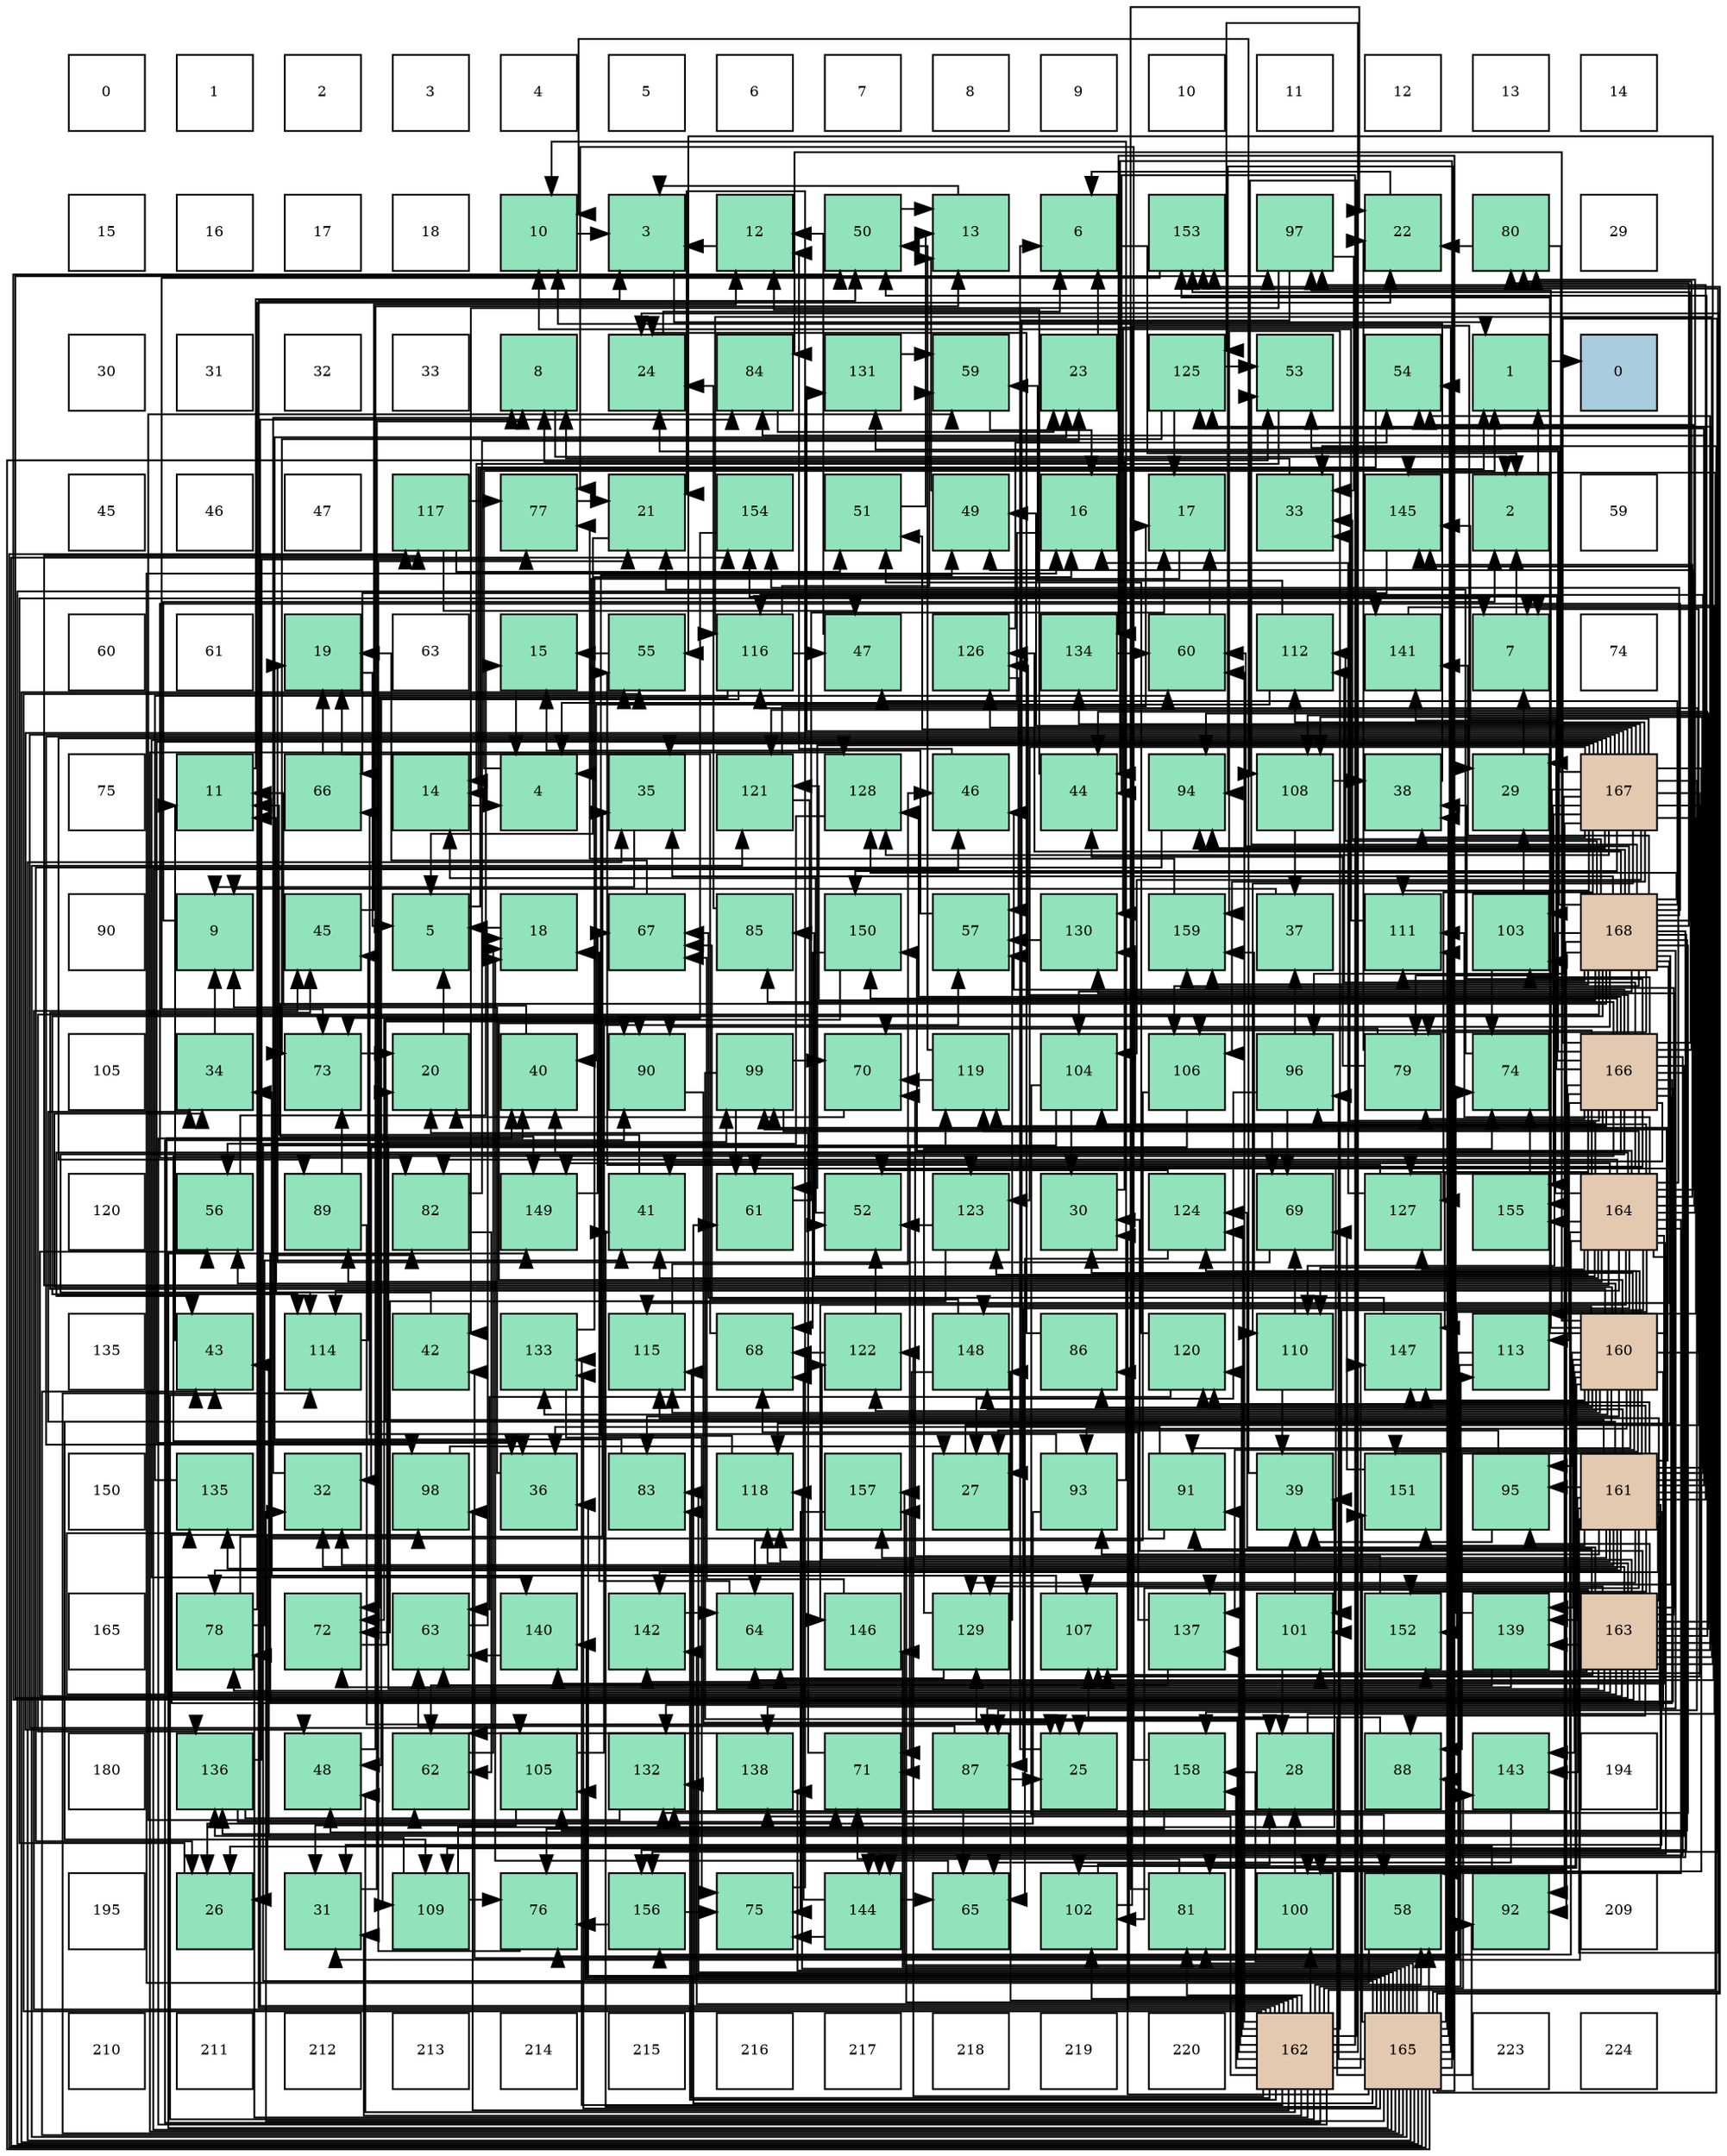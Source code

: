 digraph layout{
 rankdir=TB;
 splines=ortho;
 node [style=filled shape=square fixedsize=true width=0.6];
0[label="0", fontsize=8, fillcolor="#ffffff"];
1[label="1", fontsize=8, fillcolor="#ffffff"];
2[label="2", fontsize=8, fillcolor="#ffffff"];
3[label="3", fontsize=8, fillcolor="#ffffff"];
4[label="4", fontsize=8, fillcolor="#ffffff"];
5[label="5", fontsize=8, fillcolor="#ffffff"];
6[label="6", fontsize=8, fillcolor="#ffffff"];
7[label="7", fontsize=8, fillcolor="#ffffff"];
8[label="8", fontsize=8, fillcolor="#ffffff"];
9[label="9", fontsize=8, fillcolor="#ffffff"];
10[label="10", fontsize=8, fillcolor="#ffffff"];
11[label="11", fontsize=8, fillcolor="#ffffff"];
12[label="12", fontsize=8, fillcolor="#ffffff"];
13[label="13", fontsize=8, fillcolor="#ffffff"];
14[label="14", fontsize=8, fillcolor="#ffffff"];
15[label="15", fontsize=8, fillcolor="#ffffff"];
16[label="16", fontsize=8, fillcolor="#ffffff"];
17[label="17", fontsize=8, fillcolor="#ffffff"];
18[label="18", fontsize=8, fillcolor="#ffffff"];
19[label="10", fontsize=8, fillcolor="#91e3bb"];
20[label="3", fontsize=8, fillcolor="#91e3bb"];
21[label="12", fontsize=8, fillcolor="#91e3bb"];
22[label="50", fontsize=8, fillcolor="#91e3bb"];
23[label="13", fontsize=8, fillcolor="#91e3bb"];
24[label="6", fontsize=8, fillcolor="#91e3bb"];
25[label="153", fontsize=8, fillcolor="#91e3bb"];
26[label="97", fontsize=8, fillcolor="#91e3bb"];
27[label="22", fontsize=8, fillcolor="#91e3bb"];
28[label="80", fontsize=8, fillcolor="#91e3bb"];
29[label="29", fontsize=8, fillcolor="#ffffff"];
30[label="30", fontsize=8, fillcolor="#ffffff"];
31[label="31", fontsize=8, fillcolor="#ffffff"];
32[label="32", fontsize=8, fillcolor="#ffffff"];
33[label="33", fontsize=8, fillcolor="#ffffff"];
34[label="8", fontsize=8, fillcolor="#91e3bb"];
35[label="24", fontsize=8, fillcolor="#91e3bb"];
36[label="84", fontsize=8, fillcolor="#91e3bb"];
37[label="131", fontsize=8, fillcolor="#91e3bb"];
38[label="59", fontsize=8, fillcolor="#91e3bb"];
39[label="23", fontsize=8, fillcolor="#91e3bb"];
40[label="125", fontsize=8, fillcolor="#91e3bb"];
41[label="53", fontsize=8, fillcolor="#91e3bb"];
42[label="54", fontsize=8, fillcolor="#91e3bb"];
43[label="1", fontsize=8, fillcolor="#91e3bb"];
44[label="0", fontsize=8, fillcolor="#a9ccde"];
45[label="45", fontsize=8, fillcolor="#ffffff"];
46[label="46", fontsize=8, fillcolor="#ffffff"];
47[label="47", fontsize=8, fillcolor="#ffffff"];
48[label="117", fontsize=8, fillcolor="#91e3bb"];
49[label="77", fontsize=8, fillcolor="#91e3bb"];
50[label="21", fontsize=8, fillcolor="#91e3bb"];
51[label="154", fontsize=8, fillcolor="#91e3bb"];
52[label="51", fontsize=8, fillcolor="#91e3bb"];
53[label="49", fontsize=8, fillcolor="#91e3bb"];
54[label="16", fontsize=8, fillcolor="#91e3bb"];
55[label="17", fontsize=8, fillcolor="#91e3bb"];
56[label="33", fontsize=8, fillcolor="#91e3bb"];
57[label="145", fontsize=8, fillcolor="#91e3bb"];
58[label="2", fontsize=8, fillcolor="#91e3bb"];
59[label="59", fontsize=8, fillcolor="#ffffff"];
60[label="60", fontsize=8, fillcolor="#ffffff"];
61[label="61", fontsize=8, fillcolor="#ffffff"];
62[label="19", fontsize=8, fillcolor="#91e3bb"];
63[label="63", fontsize=8, fillcolor="#ffffff"];
64[label="15", fontsize=8, fillcolor="#91e3bb"];
65[label="55", fontsize=8, fillcolor="#91e3bb"];
66[label="116", fontsize=8, fillcolor="#91e3bb"];
67[label="47", fontsize=8, fillcolor="#91e3bb"];
68[label="126", fontsize=8, fillcolor="#91e3bb"];
69[label="134", fontsize=8, fillcolor="#91e3bb"];
70[label="60", fontsize=8, fillcolor="#91e3bb"];
71[label="112", fontsize=8, fillcolor="#91e3bb"];
72[label="141", fontsize=8, fillcolor="#91e3bb"];
73[label="7", fontsize=8, fillcolor="#91e3bb"];
74[label="74", fontsize=8, fillcolor="#ffffff"];
75[label="75", fontsize=8, fillcolor="#ffffff"];
76[label="11", fontsize=8, fillcolor="#91e3bb"];
77[label="66", fontsize=8, fillcolor="#91e3bb"];
78[label="14", fontsize=8, fillcolor="#91e3bb"];
79[label="4", fontsize=8, fillcolor="#91e3bb"];
80[label="35", fontsize=8, fillcolor="#91e3bb"];
81[label="121", fontsize=8, fillcolor="#91e3bb"];
82[label="128", fontsize=8, fillcolor="#91e3bb"];
83[label="46", fontsize=8, fillcolor="#91e3bb"];
84[label="44", fontsize=8, fillcolor="#91e3bb"];
85[label="94", fontsize=8, fillcolor="#91e3bb"];
86[label="108", fontsize=8, fillcolor="#91e3bb"];
87[label="38", fontsize=8, fillcolor="#91e3bb"];
88[label="29", fontsize=8, fillcolor="#91e3bb"];
89[label="167", fontsize=8, fillcolor="#e3c9af"];
90[label="90", fontsize=8, fillcolor="#ffffff"];
91[label="9", fontsize=8, fillcolor="#91e3bb"];
92[label="45", fontsize=8, fillcolor="#91e3bb"];
93[label="5", fontsize=8, fillcolor="#91e3bb"];
94[label="18", fontsize=8, fillcolor="#91e3bb"];
95[label="67", fontsize=8, fillcolor="#91e3bb"];
96[label="85", fontsize=8, fillcolor="#91e3bb"];
97[label="150", fontsize=8, fillcolor="#91e3bb"];
98[label="57", fontsize=8, fillcolor="#91e3bb"];
99[label="130", fontsize=8, fillcolor="#91e3bb"];
100[label="159", fontsize=8, fillcolor="#91e3bb"];
101[label="37", fontsize=8, fillcolor="#91e3bb"];
102[label="111", fontsize=8, fillcolor="#91e3bb"];
103[label="103", fontsize=8, fillcolor="#91e3bb"];
104[label="168", fontsize=8, fillcolor="#e3c9af"];
105[label="105", fontsize=8, fillcolor="#ffffff"];
106[label="34", fontsize=8, fillcolor="#91e3bb"];
107[label="73", fontsize=8, fillcolor="#91e3bb"];
108[label="20", fontsize=8, fillcolor="#91e3bb"];
109[label="40", fontsize=8, fillcolor="#91e3bb"];
110[label="90", fontsize=8, fillcolor="#91e3bb"];
111[label="99", fontsize=8, fillcolor="#91e3bb"];
112[label="70", fontsize=8, fillcolor="#91e3bb"];
113[label="119", fontsize=8, fillcolor="#91e3bb"];
114[label="104", fontsize=8, fillcolor="#91e3bb"];
115[label="106", fontsize=8, fillcolor="#91e3bb"];
116[label="96", fontsize=8, fillcolor="#91e3bb"];
117[label="79", fontsize=8, fillcolor="#91e3bb"];
118[label="74", fontsize=8, fillcolor="#91e3bb"];
119[label="166", fontsize=8, fillcolor="#e3c9af"];
120[label="120", fontsize=8, fillcolor="#ffffff"];
121[label="56", fontsize=8, fillcolor="#91e3bb"];
122[label="89", fontsize=8, fillcolor="#91e3bb"];
123[label="82", fontsize=8, fillcolor="#91e3bb"];
124[label="149", fontsize=8, fillcolor="#91e3bb"];
125[label="41", fontsize=8, fillcolor="#91e3bb"];
126[label="61", fontsize=8, fillcolor="#91e3bb"];
127[label="52", fontsize=8, fillcolor="#91e3bb"];
128[label="123", fontsize=8, fillcolor="#91e3bb"];
129[label="30", fontsize=8, fillcolor="#91e3bb"];
130[label="124", fontsize=8, fillcolor="#91e3bb"];
131[label="69", fontsize=8, fillcolor="#91e3bb"];
132[label="127", fontsize=8, fillcolor="#91e3bb"];
133[label="155", fontsize=8, fillcolor="#91e3bb"];
134[label="164", fontsize=8, fillcolor="#e3c9af"];
135[label="135", fontsize=8, fillcolor="#ffffff"];
136[label="43", fontsize=8, fillcolor="#91e3bb"];
137[label="114", fontsize=8, fillcolor="#91e3bb"];
138[label="42", fontsize=8, fillcolor="#91e3bb"];
139[label="133", fontsize=8, fillcolor="#91e3bb"];
140[label="115", fontsize=8, fillcolor="#91e3bb"];
141[label="68", fontsize=8, fillcolor="#91e3bb"];
142[label="122", fontsize=8, fillcolor="#91e3bb"];
143[label="148", fontsize=8, fillcolor="#91e3bb"];
144[label="86", fontsize=8, fillcolor="#91e3bb"];
145[label="120", fontsize=8, fillcolor="#91e3bb"];
146[label="110", fontsize=8, fillcolor="#91e3bb"];
147[label="147", fontsize=8, fillcolor="#91e3bb"];
148[label="113", fontsize=8, fillcolor="#91e3bb"];
149[label="160", fontsize=8, fillcolor="#e3c9af"];
150[label="150", fontsize=8, fillcolor="#ffffff"];
151[label="135", fontsize=8, fillcolor="#91e3bb"];
152[label="32", fontsize=8, fillcolor="#91e3bb"];
153[label="98", fontsize=8, fillcolor="#91e3bb"];
154[label="36", fontsize=8, fillcolor="#91e3bb"];
155[label="83", fontsize=8, fillcolor="#91e3bb"];
156[label="118", fontsize=8, fillcolor="#91e3bb"];
157[label="157", fontsize=8, fillcolor="#91e3bb"];
158[label="27", fontsize=8, fillcolor="#91e3bb"];
159[label="93", fontsize=8, fillcolor="#91e3bb"];
160[label="91", fontsize=8, fillcolor="#91e3bb"];
161[label="39", fontsize=8, fillcolor="#91e3bb"];
162[label="151", fontsize=8, fillcolor="#91e3bb"];
163[label="95", fontsize=8, fillcolor="#91e3bb"];
164[label="161", fontsize=8, fillcolor="#e3c9af"];
165[label="165", fontsize=8, fillcolor="#ffffff"];
166[label="78", fontsize=8, fillcolor="#91e3bb"];
167[label="72", fontsize=8, fillcolor="#91e3bb"];
168[label="63", fontsize=8, fillcolor="#91e3bb"];
169[label="140", fontsize=8, fillcolor="#91e3bb"];
170[label="142", fontsize=8, fillcolor="#91e3bb"];
171[label="64", fontsize=8, fillcolor="#91e3bb"];
172[label="146", fontsize=8, fillcolor="#91e3bb"];
173[label="129", fontsize=8, fillcolor="#91e3bb"];
174[label="107", fontsize=8, fillcolor="#91e3bb"];
175[label="137", fontsize=8, fillcolor="#91e3bb"];
176[label="101", fontsize=8, fillcolor="#91e3bb"];
177[label="152", fontsize=8, fillcolor="#91e3bb"];
178[label="139", fontsize=8, fillcolor="#91e3bb"];
179[label="163", fontsize=8, fillcolor="#e3c9af"];
180[label="180", fontsize=8, fillcolor="#ffffff"];
181[label="136", fontsize=8, fillcolor="#91e3bb"];
182[label="48", fontsize=8, fillcolor="#91e3bb"];
183[label="62", fontsize=8, fillcolor="#91e3bb"];
184[label="105", fontsize=8, fillcolor="#91e3bb"];
185[label="132", fontsize=8, fillcolor="#91e3bb"];
186[label="138", fontsize=8, fillcolor="#91e3bb"];
187[label="71", fontsize=8, fillcolor="#91e3bb"];
188[label="87", fontsize=8, fillcolor="#91e3bb"];
189[label="25", fontsize=8, fillcolor="#91e3bb"];
190[label="158", fontsize=8, fillcolor="#91e3bb"];
191[label="28", fontsize=8, fillcolor="#91e3bb"];
192[label="88", fontsize=8, fillcolor="#91e3bb"];
193[label="143", fontsize=8, fillcolor="#91e3bb"];
194[label="194", fontsize=8, fillcolor="#ffffff"];
195[label="195", fontsize=8, fillcolor="#ffffff"];
196[label="26", fontsize=8, fillcolor="#91e3bb"];
197[label="31", fontsize=8, fillcolor="#91e3bb"];
198[label="109", fontsize=8, fillcolor="#91e3bb"];
199[label="76", fontsize=8, fillcolor="#91e3bb"];
200[label="156", fontsize=8, fillcolor="#91e3bb"];
201[label="75", fontsize=8, fillcolor="#91e3bb"];
202[label="144", fontsize=8, fillcolor="#91e3bb"];
203[label="65", fontsize=8, fillcolor="#91e3bb"];
204[label="102", fontsize=8, fillcolor="#91e3bb"];
205[label="81", fontsize=8, fillcolor="#91e3bb"];
206[label="100", fontsize=8, fillcolor="#91e3bb"];
207[label="58", fontsize=8, fillcolor="#91e3bb"];
208[label="92", fontsize=8, fillcolor="#91e3bb"];
209[label="209", fontsize=8, fillcolor="#ffffff"];
210[label="210", fontsize=8, fillcolor="#ffffff"];
211[label="211", fontsize=8, fillcolor="#ffffff"];
212[label="212", fontsize=8, fillcolor="#ffffff"];
213[label="213", fontsize=8, fillcolor="#ffffff"];
214[label="214", fontsize=8, fillcolor="#ffffff"];
215[label="215", fontsize=8, fillcolor="#ffffff"];
216[label="216", fontsize=8, fillcolor="#ffffff"];
217[label="217", fontsize=8, fillcolor="#ffffff"];
218[label="218", fontsize=8, fillcolor="#ffffff"];
219[label="219", fontsize=8, fillcolor="#ffffff"];
220[label="220", fontsize=8, fillcolor="#ffffff"];
221[label="162", fontsize=8, fillcolor="#e3c9af"];
222[label="165", fontsize=8, fillcolor="#e3c9af"];
223[label="223", fontsize=8, fillcolor="#ffffff"];
224[label="224", fontsize=8, fillcolor="#ffffff"];
edge [constraint=false, style=vis];43 -> 44;
58 -> 43;
20 -> 43;
79 -> 43;
93 -> 43;
24 -> 58;
73 -> 58;
34 -> 58;
91 -> 58;
19 -> 20;
76 -> 20;
21 -> 20;
23 -> 20;
78 -> 79;
64 -> 79;
54 -> 79;
55 -> 79;
94 -> 93;
62 -> 93;
108 -> 93;
50 -> 93;
27 -> 24;
39 -> 24;
35 -> 24;
189 -> 24;
196 -> 73;
158 -> 73;
191 -> 73;
88 -> 73;
129 -> 34;
197 -> 34;
152 -> 34;
56 -> 34;
106 -> 91;
80 -> 91;
154 -> 91;
101 -> 91;
87 -> 19;
161 -> 19;
109 -> 76;
125 -> 76;
138 -> 76;
136 -> 76;
84 -> 21;
92 -> 21;
83 -> 21;
67 -> 21;
182 -> 23;
53 -> 23;
22 -> 23;
52 -> 23;
127 -> 78;
41 -> 78;
42 -> 78;
65 -> 64;
121 -> 64;
98 -> 64;
207 -> 54;
38 -> 54;
70 -> 55;
126 -> 55;
183 -> 94;
168 -> 94;
171 -> 94;
203 -> 94;
77 -> 62;
95 -> 62;
141 -> 62;
131 -> 62;
112 -> 108;
187 -> 108;
167 -> 108;
107 -> 108;
118 -> 50;
201 -> 50;
199 -> 50;
49 -> 50;
166 -> 27;
166 -> 80;
166 -> 125;
117 -> 27;
117 -> 84;
117 -> 112;
28 -> 27;
28 -> 88;
205 -> 27;
205 -> 187;
123 -> 39;
123 -> 183;
155 -> 39;
36 -> 39;
96 -> 35;
144 -> 35;
188 -> 189;
188 -> 168;
188 -> 203;
192 -> 189;
122 -> 189;
122 -> 107;
110 -> 189;
160 -> 196;
160 -> 154;
208 -> 196;
159 -> 19;
159 -> 196;
159 -> 77;
85 -> 196;
163 -> 158;
163 -> 161;
116 -> 158;
116 -> 101;
116 -> 131;
26 -> 158;
26 -> 56;
26 -> 138;
153 -> 158;
111 -> 191;
111 -> 126;
111 -> 131;
111 -> 112;
206 -> 191;
176 -> 191;
176 -> 161;
204 -> 191;
204 -> 88;
103 -> 88;
103 -> 118;
114 -> 129;
114 -> 207;
114 -> 187;
184 -> 197;
184 -> 98;
115 -> 152;
115 -> 171;
174 -> 106;
86 -> 101;
86 -> 87;
198 -> 161;
198 -> 136;
198 -> 199;
146 -> 161;
146 -> 131;
102 -> 19;
71 -> 109;
71 -> 38;
148 -> 138;
148 -> 199;
137 -> 92;
140 -> 83;
66 -> 67;
66 -> 182;
66 -> 38;
66 -> 167;
48 -> 67;
48 -> 52;
48 -> 49;
156 -> 53;
113 -> 22;
113 -> 112;
145 -> 52;
145 -> 168;
81 -> 55;
81 -> 127;
142 -> 127;
142 -> 141;
128 -> 127;
128 -> 167;
130 -> 127;
130 -> 203;
40 -> 55;
40 -> 41;
40 -> 107;
68 -> 42;
68 -> 98;
132 -> 54;
132 -> 65;
82 -> 121;
173 -> 98;
173 -> 171;
173 -> 118;
99 -> 98;
37 -> 38;
185 -> 38;
139 -> 54;
139 -> 201;
69 -> 70;
151 -> 70;
181 -> 183;
181 -> 187;
181 -> 49;
175 -> 183;
175 -> 141;
186 -> 183;
178 -> 168;
178 -> 167;
178 -> 118;
169 -> 168;
72 -> 171;
170 -> 171;
193 -> 203;
202 -> 203;
202 -> 141;
202 -> 201;
57 -> 77;
172 -> 95;
147 -> 95;
143 -> 95;
143 -> 187;
124 -> 95;
97 -> 141;
97 -> 167;
162 -> 131;
177 -> 112;
25 -> 107;
51 -> 107;
133 -> 118;
200 -> 201;
200 -> 199;
157 -> 201;
190 -> 199;
190 -> 49;
100 -> 49;
149 -> 129;
149 -> 106;
149 -> 92;
149 -> 121;
149 -> 205;
149 -> 155;
149 -> 36;
149 -> 144;
149 -> 192;
149 -> 110;
149 -> 160;
149 -> 159;
149 -> 163;
149 -> 26;
149 -> 111;
149 -> 204;
149 -> 198;
149 -> 140;
149 -> 66;
149 -> 145;
149 -> 142;
149 -> 130;
149 -> 139;
149 -> 175;
149 -> 186;
149 -> 178;
149 -> 193;
149 -> 147;
149 -> 143;
149 -> 162;
149 -> 25;
149 -> 190;
149 -> 100;
164 -> 197;
164 -> 152;
164 -> 106;
164 -> 22;
164 -> 166;
164 -> 36;
164 -> 110;
164 -> 159;
164 -> 163;
164 -> 26;
164 -> 111;
164 -> 204;
164 -> 86;
164 -> 198;
164 -> 66;
164 -> 156;
164 -> 145;
164 -> 40;
164 -> 173;
164 -> 185;
164 -> 151;
164 -> 178;
164 -> 170;
164 -> 193;
164 -> 147;
164 -> 143;
164 -> 162;
164 -> 177;
164 -> 25;
164 -> 157;
221 -> 197;
221 -> 109;
221 -> 136;
221 -> 84;
221 -> 92;
221 -> 182;
221 -> 22;
221 -> 65;
221 -> 207;
221 -> 70;
221 -> 166;
221 -> 205;
221 -> 155;
221 -> 36;
221 -> 144;
221 -> 110;
221 -> 160;
221 -> 153;
221 -> 206;
221 -> 204;
221 -> 86;
221 -> 148;
221 -> 140;
221 -> 145;
221 -> 142;
221 -> 130;
221 -> 40;
221 -> 173;
221 -> 139;
221 -> 175;
221 -> 186;
221 -> 170;
221 -> 193;
221 -> 57;
221 -> 147;
221 -> 143;
221 -> 157;
221 -> 190;
221 -> 100;
179 -> 129;
179 -> 197;
179 -> 152;
179 -> 109;
179 -> 84;
179 -> 22;
179 -> 42;
179 -> 65;
179 -> 121;
179 -> 166;
179 -> 192;
179 -> 160;
179 -> 85;
179 -> 163;
179 -> 26;
179 -> 111;
179 -> 174;
179 -> 86;
179 -> 198;
179 -> 140;
179 -> 66;
179 -> 156;
179 -> 142;
179 -> 130;
179 -> 40;
179 -> 173;
179 -> 99;
179 -> 151;
179 -> 175;
179 -> 178;
179 -> 177;
179 -> 100;
134 -> 109;
134 -> 125;
134 -> 53;
134 -> 42;
134 -> 207;
134 -> 28;
134 -> 123;
134 -> 96;
134 -> 188;
134 -> 122;
134 -> 116;
134 -> 176;
134 -> 103;
134 -> 102;
134 -> 137;
134 -> 48;
134 -> 113;
134 -> 81;
134 -> 128;
134 -> 132;
134 -> 99;
134 -> 185;
134 -> 181;
134 -> 169;
134 -> 170;
134 -> 202;
134 -> 57;
134 -> 172;
134 -> 124;
134 -> 97;
134 -> 177;
134 -> 133;
134 -> 200;
222 -> 35;
222 -> 129;
222 -> 152;
222 -> 56;
222 -> 80;
222 -> 154;
222 -> 87;
222 -> 125;
222 -> 136;
222 -> 84;
222 -> 83;
222 -> 41;
222 -> 42;
222 -> 65;
222 -> 207;
222 -> 126;
222 -> 205;
222 -> 155;
222 -> 192;
222 -> 208;
222 -> 85;
222 -> 116;
222 -> 184;
222 -> 174;
222 -> 102;
222 -> 137;
222 -> 48;
222 -> 156;
222 -> 113;
222 -> 81;
222 -> 82;
222 -> 99;
222 -> 185;
222 -> 139;
222 -> 69;
222 -> 186;
222 -> 169;
222 -> 72;
222 -> 172;
222 -> 124;
222 -> 162;
222 -> 25;
222 -> 51;
222 -> 157;
222 -> 190;
119 -> 56;
119 -> 154;
119 -> 87;
119 -> 125;
119 -> 136;
119 -> 83;
119 -> 182;
119 -> 117;
119 -> 28;
119 -> 123;
119 -> 96;
119 -> 153;
119 -> 176;
119 -> 103;
119 -> 114;
119 -> 115;
119 -> 174;
119 -> 146;
119 -> 71;
119 -> 148;
119 -> 137;
119 -> 113;
119 -> 128;
119 -> 68;
119 -> 132;
119 -> 82;
119 -> 37;
119 -> 181;
119 -> 72;
119 -> 202;
119 -> 57;
119 -> 147;
119 -> 97;
119 -> 51;
119 -> 133;
119 -> 200;
89 -> 80;
89 -> 154;
89 -> 87;
89 -> 182;
89 -> 53;
89 -> 52;
89 -> 41;
89 -> 126;
89 -> 117;
89 -> 188;
89 -> 122;
89 -> 208;
89 -> 85;
89 -> 116;
89 -> 153;
89 -> 206;
89 -> 176;
89 -> 103;
89 -> 114;
89 -> 184;
89 -> 115;
89 -> 174;
89 -> 146;
89 -> 102;
89 -> 71;
89 -> 148;
89 -> 128;
89 -> 68;
89 -> 132;
89 -> 82;
89 -> 37;
89 -> 69;
89 -> 169;
89 -> 57;
89 -> 97;
89 -> 133;
104 -> 35;
104 -> 56;
104 -> 80;
104 -> 67;
104 -> 41;
104 -> 70;
104 -> 126;
104 -> 117;
104 -> 28;
104 -> 123;
104 -> 188;
104 -> 110;
104 -> 208;
104 -> 85;
104 -> 206;
104 -> 114;
104 -> 184;
104 -> 115;
104 -> 146;
104 -> 102;
104 -> 71;
104 -> 137;
104 -> 140;
104 -> 156;
104 -> 81;
104 -> 68;
104 -> 82;
104 -> 185;
104 -> 181;
104 -> 72;
104 -> 202;
104 -> 124;
104 -> 25;
104 -> 51;
104 -> 200;
104 -> 100;
edge [constraint=true, style=invis];
0 -> 15 -> 30 -> 45 -> 60 -> 75 -> 90 -> 105 -> 120 -> 135 -> 150 -> 165 -> 180 -> 195 -> 210;
1 -> 16 -> 31 -> 46 -> 61 -> 76 -> 91 -> 106 -> 121 -> 136 -> 151 -> 166 -> 181 -> 196 -> 211;
2 -> 17 -> 32 -> 47 -> 62 -> 77 -> 92 -> 107 -> 122 -> 137 -> 152 -> 167 -> 182 -> 197 -> 212;
3 -> 18 -> 33 -> 48 -> 63 -> 78 -> 93 -> 108 -> 123 -> 138 -> 153 -> 168 -> 183 -> 198 -> 213;
4 -> 19 -> 34 -> 49 -> 64 -> 79 -> 94 -> 109 -> 124 -> 139 -> 154 -> 169 -> 184 -> 199 -> 214;
5 -> 20 -> 35 -> 50 -> 65 -> 80 -> 95 -> 110 -> 125 -> 140 -> 155 -> 170 -> 185 -> 200 -> 215;
6 -> 21 -> 36 -> 51 -> 66 -> 81 -> 96 -> 111 -> 126 -> 141 -> 156 -> 171 -> 186 -> 201 -> 216;
7 -> 22 -> 37 -> 52 -> 67 -> 82 -> 97 -> 112 -> 127 -> 142 -> 157 -> 172 -> 187 -> 202 -> 217;
8 -> 23 -> 38 -> 53 -> 68 -> 83 -> 98 -> 113 -> 128 -> 143 -> 158 -> 173 -> 188 -> 203 -> 218;
9 -> 24 -> 39 -> 54 -> 69 -> 84 -> 99 -> 114 -> 129 -> 144 -> 159 -> 174 -> 189 -> 204 -> 219;
10 -> 25 -> 40 -> 55 -> 70 -> 85 -> 100 -> 115 -> 130 -> 145 -> 160 -> 175 -> 190 -> 205 -> 220;
11 -> 26 -> 41 -> 56 -> 71 -> 86 -> 101 -> 116 -> 131 -> 146 -> 161 -> 176 -> 191 -> 206 -> 221;
12 -> 27 -> 42 -> 57 -> 72 -> 87 -> 102 -> 117 -> 132 -> 147 -> 162 -> 177 -> 192 -> 207 -> 222;
13 -> 28 -> 43 -> 58 -> 73 -> 88 -> 103 -> 118 -> 133 -> 148 -> 163 -> 178 -> 193 -> 208 -> 223;
14 -> 29 -> 44 -> 59 -> 74 -> 89 -> 104 -> 119 -> 134 -> 149 -> 164 -> 179 -> 194 -> 209 -> 224;
rank = same {0 -> 1 -> 2 -> 3 -> 4 -> 5 -> 6 -> 7 -> 8 -> 9 -> 10 -> 11 -> 12 -> 13 -> 14};
rank = same {15 -> 16 -> 17 -> 18 -> 19 -> 20 -> 21 -> 22 -> 23 -> 24 -> 25 -> 26 -> 27 -> 28 -> 29};
rank = same {30 -> 31 -> 32 -> 33 -> 34 -> 35 -> 36 -> 37 -> 38 -> 39 -> 40 -> 41 -> 42 -> 43 -> 44};
rank = same {45 -> 46 -> 47 -> 48 -> 49 -> 50 -> 51 -> 52 -> 53 -> 54 -> 55 -> 56 -> 57 -> 58 -> 59};
rank = same {60 -> 61 -> 62 -> 63 -> 64 -> 65 -> 66 -> 67 -> 68 -> 69 -> 70 -> 71 -> 72 -> 73 -> 74};
rank = same {75 -> 76 -> 77 -> 78 -> 79 -> 80 -> 81 -> 82 -> 83 -> 84 -> 85 -> 86 -> 87 -> 88 -> 89};
rank = same {90 -> 91 -> 92 -> 93 -> 94 -> 95 -> 96 -> 97 -> 98 -> 99 -> 100 -> 101 -> 102 -> 103 -> 104};
rank = same {105 -> 106 -> 107 -> 108 -> 109 -> 110 -> 111 -> 112 -> 113 -> 114 -> 115 -> 116 -> 117 -> 118 -> 119};
rank = same {120 -> 121 -> 122 -> 123 -> 124 -> 125 -> 126 -> 127 -> 128 -> 129 -> 130 -> 131 -> 132 -> 133 -> 134};
rank = same {135 -> 136 -> 137 -> 138 -> 139 -> 140 -> 141 -> 142 -> 143 -> 144 -> 145 -> 146 -> 147 -> 148 -> 149};
rank = same {150 -> 151 -> 152 -> 153 -> 154 -> 155 -> 156 -> 157 -> 158 -> 159 -> 160 -> 161 -> 162 -> 163 -> 164};
rank = same {165 -> 166 -> 167 -> 168 -> 169 -> 170 -> 171 -> 172 -> 173 -> 174 -> 175 -> 176 -> 177 -> 178 -> 179};
rank = same {180 -> 181 -> 182 -> 183 -> 184 -> 185 -> 186 -> 187 -> 188 -> 189 -> 190 -> 191 -> 192 -> 193 -> 194};
rank = same {195 -> 196 -> 197 -> 198 -> 199 -> 200 -> 201 -> 202 -> 203 -> 204 -> 205 -> 206 -> 207 -> 208 -> 209};
rank = same {210 -> 211 -> 212 -> 213 -> 214 -> 215 -> 216 -> 217 -> 218 -> 219 -> 220 -> 221 -> 222 -> 223 -> 224};
}